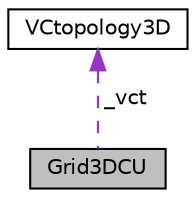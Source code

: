 digraph "Grid3DCU"
{
 // INTERACTIVE_SVG=YES
 // LATEX_PDF_SIZE
  edge [fontname="Helvetica",fontsize="10",labelfontname="Helvetica",labelfontsize="10"];
  node [fontname="Helvetica",fontsize="10",shape=record];
  Node1 [label="Grid3DCU",height=0.2,width=0.4,color="black", fillcolor="grey75", style="filled", fontcolor="black",tooltip="Uniform cartesian local grid 3D."];
  Node2 -> Node1 [dir="back",color="darkorchid3",fontsize="10",style="dashed",label=" _vct" ,fontname="Helvetica"];
  Node2 [label="VCtopology3D",height=0.2,width=0.4,color="black", fillcolor="white", style="filled",URL="$d0/dd1/class_v_ctopology3_d.html",tooltip=" "];
}
